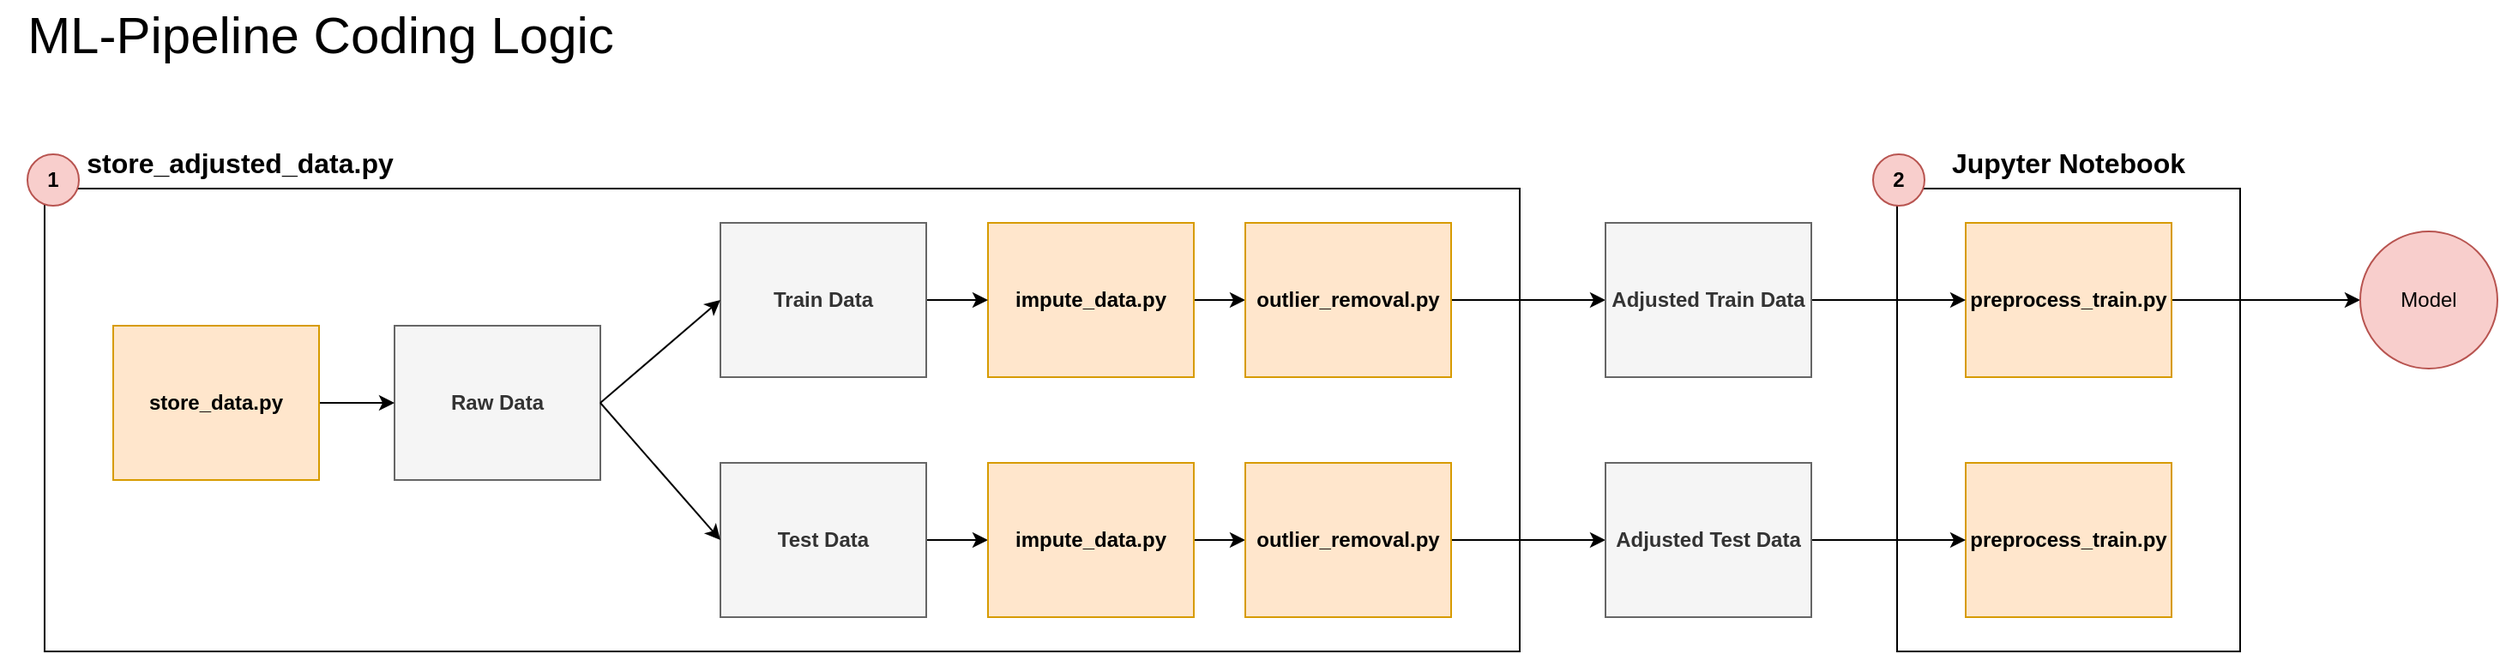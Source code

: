 <mxfile version="22.1.11" type="device">
  <diagram name="Seite-1" id="lSAEV5kiEXorIKWx-UKZ">
    <mxGraphModel dx="2432" dy="1396" grid="1" gridSize="10" guides="1" tooltips="1" connect="1" arrows="1" fold="1" page="1" pageScale="1" pageWidth="1654" pageHeight="1169" math="0" shadow="0">
      <root>
        <mxCell id="0" />
        <mxCell id="1" parent="0" />
        <mxCell id="Z73R_k7jhBnc4-fD302s-1" value="" style="rounded=0;whiteSpace=wrap;html=1;" vertex="1" parent="1">
          <mxGeometry x="1130" y="130" width="200" height="270" as="geometry" />
        </mxCell>
        <mxCell id="Z73R_k7jhBnc4-fD302s-2" value="" style="rounded=0;whiteSpace=wrap;html=1;" vertex="1" parent="1">
          <mxGeometry x="50" y="130" width="860" height="270" as="geometry" />
        </mxCell>
        <mxCell id="Z73R_k7jhBnc4-fD302s-3" value="&lt;b&gt;Raw Data&lt;/b&gt;" style="rounded=0;whiteSpace=wrap;html=1;fillColor=#f5f5f5;fontColor=#333333;strokeColor=#666666;" vertex="1" parent="1">
          <mxGeometry x="254" y="210" width="120" height="90" as="geometry" />
        </mxCell>
        <mxCell id="Z73R_k7jhBnc4-fD302s-4" value="&lt;font style=&quot;font-size: 30px;&quot;&gt;ML-Pipeline Coding Logic&lt;/font&gt;" style="text;strokeColor=none;align=center;fillColor=none;html=1;verticalAlign=middle;whiteSpace=wrap;rounded=0;" vertex="1" parent="1">
          <mxGeometry x="24" y="20" width="374" height="40" as="geometry" />
        </mxCell>
        <mxCell id="Z73R_k7jhBnc4-fD302s-5" style="edgeStyle=orthogonalEdgeStyle;rounded=0;orthogonalLoop=1;jettySize=auto;html=1;entryX=0;entryY=0.5;entryDx=0;entryDy=0;" edge="1" parent="1" source="Z73R_k7jhBnc4-fD302s-6" target="Z73R_k7jhBnc4-fD302s-14">
          <mxGeometry relative="1" as="geometry" />
        </mxCell>
        <mxCell id="Z73R_k7jhBnc4-fD302s-6" value="&lt;b&gt;impute_data.py&lt;/b&gt;" style="rounded=0;whiteSpace=wrap;html=1;fillColor=#ffe6cc;strokeColor=#d79b00;" vertex="1" parent="1">
          <mxGeometry x="600" y="150" width="120" height="90" as="geometry" />
        </mxCell>
        <mxCell id="Z73R_k7jhBnc4-fD302s-7" style="edgeStyle=orthogonalEdgeStyle;rounded=0;orthogonalLoop=1;jettySize=auto;html=1;entryX=0;entryY=0.5;entryDx=0;entryDy=0;" edge="1" parent="1" source="Z73R_k7jhBnc4-fD302s-8" target="Z73R_k7jhBnc4-fD302s-6">
          <mxGeometry relative="1" as="geometry" />
        </mxCell>
        <mxCell id="Z73R_k7jhBnc4-fD302s-8" value="&lt;b&gt;Train Data&lt;/b&gt;" style="rounded=0;whiteSpace=wrap;html=1;fillColor=#f5f5f5;fontColor=#333333;strokeColor=#666666;" vertex="1" parent="1">
          <mxGeometry x="444" y="150" width="120" height="90" as="geometry" />
        </mxCell>
        <mxCell id="Z73R_k7jhBnc4-fD302s-9" style="edgeStyle=orthogonalEdgeStyle;rounded=0;orthogonalLoop=1;jettySize=auto;html=1;entryX=0;entryY=0.5;entryDx=0;entryDy=0;" edge="1" parent="1" source="Z73R_k7jhBnc4-fD302s-10" target="Z73R_k7jhBnc4-fD302s-16">
          <mxGeometry relative="1" as="geometry" />
        </mxCell>
        <mxCell id="Z73R_k7jhBnc4-fD302s-10" value="&lt;b&gt;Test Data&lt;/b&gt;" style="rounded=0;whiteSpace=wrap;html=1;fillColor=#f5f5f5;fontColor=#333333;strokeColor=#666666;" vertex="1" parent="1">
          <mxGeometry x="444" y="290" width="120" height="90" as="geometry" />
        </mxCell>
        <mxCell id="Z73R_k7jhBnc4-fD302s-11" value="" style="endArrow=classic;html=1;rounded=0;exitX=1;exitY=0.5;exitDx=0;exitDy=0;entryX=0;entryY=0.5;entryDx=0;entryDy=0;" edge="1" parent="1" source="Z73R_k7jhBnc4-fD302s-3" target="Z73R_k7jhBnc4-fD302s-8">
          <mxGeometry width="50" height="50" relative="1" as="geometry">
            <mxPoint x="330" y="255" as="sourcePoint" />
            <mxPoint x="480" y="240" as="targetPoint" />
          </mxGeometry>
        </mxCell>
        <mxCell id="Z73R_k7jhBnc4-fD302s-12" value="" style="endArrow=classic;html=1;rounded=0;exitX=1;exitY=0.5;exitDx=0;exitDy=0;entryX=0;entryY=0.5;entryDx=0;entryDy=0;" edge="1" parent="1" source="Z73R_k7jhBnc4-fD302s-3" target="Z73R_k7jhBnc4-fD302s-10">
          <mxGeometry width="50" height="50" relative="1" as="geometry">
            <mxPoint x="330" y="255" as="sourcePoint" />
            <mxPoint x="420" y="205" as="targetPoint" />
          </mxGeometry>
        </mxCell>
        <mxCell id="Z73R_k7jhBnc4-fD302s-13" style="edgeStyle=orthogonalEdgeStyle;rounded=0;orthogonalLoop=1;jettySize=auto;html=1;entryX=0;entryY=0.5;entryDx=0;entryDy=0;" edge="1" parent="1" source="Z73R_k7jhBnc4-fD302s-14" target="Z73R_k7jhBnc4-fD302s-24">
          <mxGeometry relative="1" as="geometry" />
        </mxCell>
        <mxCell id="Z73R_k7jhBnc4-fD302s-14" value="&lt;b&gt;outlier_removal.py&lt;/b&gt;" style="rounded=0;whiteSpace=wrap;html=1;fillColor=#ffe6cc;strokeColor=#d79b00;" vertex="1" parent="1">
          <mxGeometry x="750" y="150" width="120" height="90" as="geometry" />
        </mxCell>
        <mxCell id="Z73R_k7jhBnc4-fD302s-15" style="edgeStyle=orthogonalEdgeStyle;rounded=0;orthogonalLoop=1;jettySize=auto;html=1;entryX=0;entryY=0.5;entryDx=0;entryDy=0;" edge="1" parent="1" source="Z73R_k7jhBnc4-fD302s-16" target="Z73R_k7jhBnc4-fD302s-18">
          <mxGeometry relative="1" as="geometry" />
        </mxCell>
        <mxCell id="Z73R_k7jhBnc4-fD302s-16" value="&lt;b&gt;impute_data.py&lt;/b&gt;" style="rounded=0;whiteSpace=wrap;html=1;fillColor=#ffe6cc;strokeColor=#d79b00;" vertex="1" parent="1">
          <mxGeometry x="600" y="290" width="120" height="90" as="geometry" />
        </mxCell>
        <mxCell id="Z73R_k7jhBnc4-fD302s-17" style="edgeStyle=orthogonalEdgeStyle;rounded=0;orthogonalLoop=1;jettySize=auto;html=1;" edge="1" parent="1" source="Z73R_k7jhBnc4-fD302s-18" target="Z73R_k7jhBnc4-fD302s-26">
          <mxGeometry relative="1" as="geometry" />
        </mxCell>
        <mxCell id="Z73R_k7jhBnc4-fD302s-18" value="&lt;b&gt;outlier_removal.py&lt;/b&gt;" style="rounded=0;whiteSpace=wrap;html=1;fillColor=#ffe6cc;strokeColor=#d79b00;" vertex="1" parent="1">
          <mxGeometry x="750" y="290" width="120" height="90" as="geometry" />
        </mxCell>
        <mxCell id="Z73R_k7jhBnc4-fD302s-19" style="edgeStyle=orthogonalEdgeStyle;rounded=0;orthogonalLoop=1;jettySize=auto;html=1;" edge="1" parent="1" source="Z73R_k7jhBnc4-fD302s-20" target="Z73R_k7jhBnc4-fD302s-30">
          <mxGeometry relative="1" as="geometry" />
        </mxCell>
        <mxCell id="Z73R_k7jhBnc4-fD302s-20" value="&lt;b&gt;preprocess_train.py&lt;/b&gt;" style="rounded=0;whiteSpace=wrap;html=1;fillColor=#ffe6cc;strokeColor=#d79b00;" vertex="1" parent="1">
          <mxGeometry x="1170" y="150" width="120" height="90" as="geometry" />
        </mxCell>
        <mxCell id="Z73R_k7jhBnc4-fD302s-21" value="&lt;b&gt;preprocess_train.py&lt;/b&gt;" style="rounded=0;whiteSpace=wrap;html=1;fillColor=#ffe6cc;strokeColor=#d79b00;" vertex="1" parent="1">
          <mxGeometry x="1170" y="290" width="120" height="90" as="geometry" />
        </mxCell>
        <mxCell id="Z73R_k7jhBnc4-fD302s-22" value="&lt;b&gt;1&lt;/b&gt;" style="ellipse;whiteSpace=wrap;html=1;fillColor=#f8cecc;strokeColor=#b85450;" vertex="1" parent="1">
          <mxGeometry x="40" y="110" width="30" height="30" as="geometry" />
        </mxCell>
        <mxCell id="Z73R_k7jhBnc4-fD302s-23" style="edgeStyle=orthogonalEdgeStyle;rounded=0;orthogonalLoop=1;jettySize=auto;html=1;" edge="1" parent="1" source="Z73R_k7jhBnc4-fD302s-24" target="Z73R_k7jhBnc4-fD302s-20">
          <mxGeometry relative="1" as="geometry" />
        </mxCell>
        <mxCell id="Z73R_k7jhBnc4-fD302s-24" value="&lt;b&gt;Adjusted Train Data&lt;/b&gt;" style="rounded=0;whiteSpace=wrap;html=1;fillColor=#f5f5f5;fontColor=#333333;strokeColor=#666666;" vertex="1" parent="1">
          <mxGeometry x="960" y="150" width="120" height="90" as="geometry" />
        </mxCell>
        <mxCell id="Z73R_k7jhBnc4-fD302s-25" style="edgeStyle=orthogonalEdgeStyle;rounded=0;orthogonalLoop=1;jettySize=auto;html=1;entryX=0;entryY=0.5;entryDx=0;entryDy=0;" edge="1" parent="1" source="Z73R_k7jhBnc4-fD302s-26" target="Z73R_k7jhBnc4-fD302s-21">
          <mxGeometry relative="1" as="geometry" />
        </mxCell>
        <mxCell id="Z73R_k7jhBnc4-fD302s-26" value="&lt;b&gt;Adjusted Test Data&lt;/b&gt;" style="rounded=0;whiteSpace=wrap;html=1;fillColor=#f5f5f5;fontColor=#333333;strokeColor=#666666;" vertex="1" parent="1">
          <mxGeometry x="960" y="290" width="120" height="90" as="geometry" />
        </mxCell>
        <mxCell id="Z73R_k7jhBnc4-fD302s-27" value="&lt;b&gt;2&lt;/b&gt;" style="ellipse;whiteSpace=wrap;html=1;fillColor=#f8cecc;strokeColor=#b85450;" vertex="1" parent="1">
          <mxGeometry x="1116" y="110" width="30" height="30" as="geometry" />
        </mxCell>
        <mxCell id="Z73R_k7jhBnc4-fD302s-28" value="&lt;b&gt;&lt;font style=&quot;font-size: 16px;&quot;&gt;store_adjusted_data.py&lt;/font&gt;&lt;/b&gt;" style="text;strokeColor=none;align=center;fillColor=none;html=1;verticalAlign=middle;whiteSpace=wrap;rounded=0;" vertex="1" parent="1">
          <mxGeometry x="74" y="100" width="180" height="30" as="geometry" />
        </mxCell>
        <mxCell id="Z73R_k7jhBnc4-fD302s-29" value="&lt;b&gt;&lt;font style=&quot;font-size: 16px;&quot;&gt;Jupyter Notebook&lt;/font&gt;&lt;/b&gt;" style="text;strokeColor=none;align=center;fillColor=none;html=1;verticalAlign=middle;whiteSpace=wrap;rounded=0;" vertex="1" parent="1">
          <mxGeometry x="1140" y="100" width="180" height="30" as="geometry" />
        </mxCell>
        <mxCell id="Z73R_k7jhBnc4-fD302s-30" value="Model" style="ellipse;whiteSpace=wrap;html=1;fillColor=#f8cecc;strokeColor=#b85450;" vertex="1" parent="1">
          <mxGeometry x="1400" y="155" width="80" height="80" as="geometry" />
        </mxCell>
        <mxCell id="Z73R_k7jhBnc4-fD302s-31" style="edgeStyle=orthogonalEdgeStyle;rounded=0;orthogonalLoop=1;jettySize=auto;html=1;entryX=0;entryY=0.5;entryDx=0;entryDy=0;" edge="1" parent="1" source="Z73R_k7jhBnc4-fD302s-32" target="Z73R_k7jhBnc4-fD302s-3">
          <mxGeometry relative="1" as="geometry" />
        </mxCell>
        <mxCell id="Z73R_k7jhBnc4-fD302s-32" value="&lt;b&gt;store_data.py&lt;/b&gt;" style="rounded=0;whiteSpace=wrap;html=1;fillColor=#ffe6cc;strokeColor=#d79b00;" vertex="1" parent="1">
          <mxGeometry x="90" y="210" width="120" height="90" as="geometry" />
        </mxCell>
      </root>
    </mxGraphModel>
  </diagram>
</mxfile>
